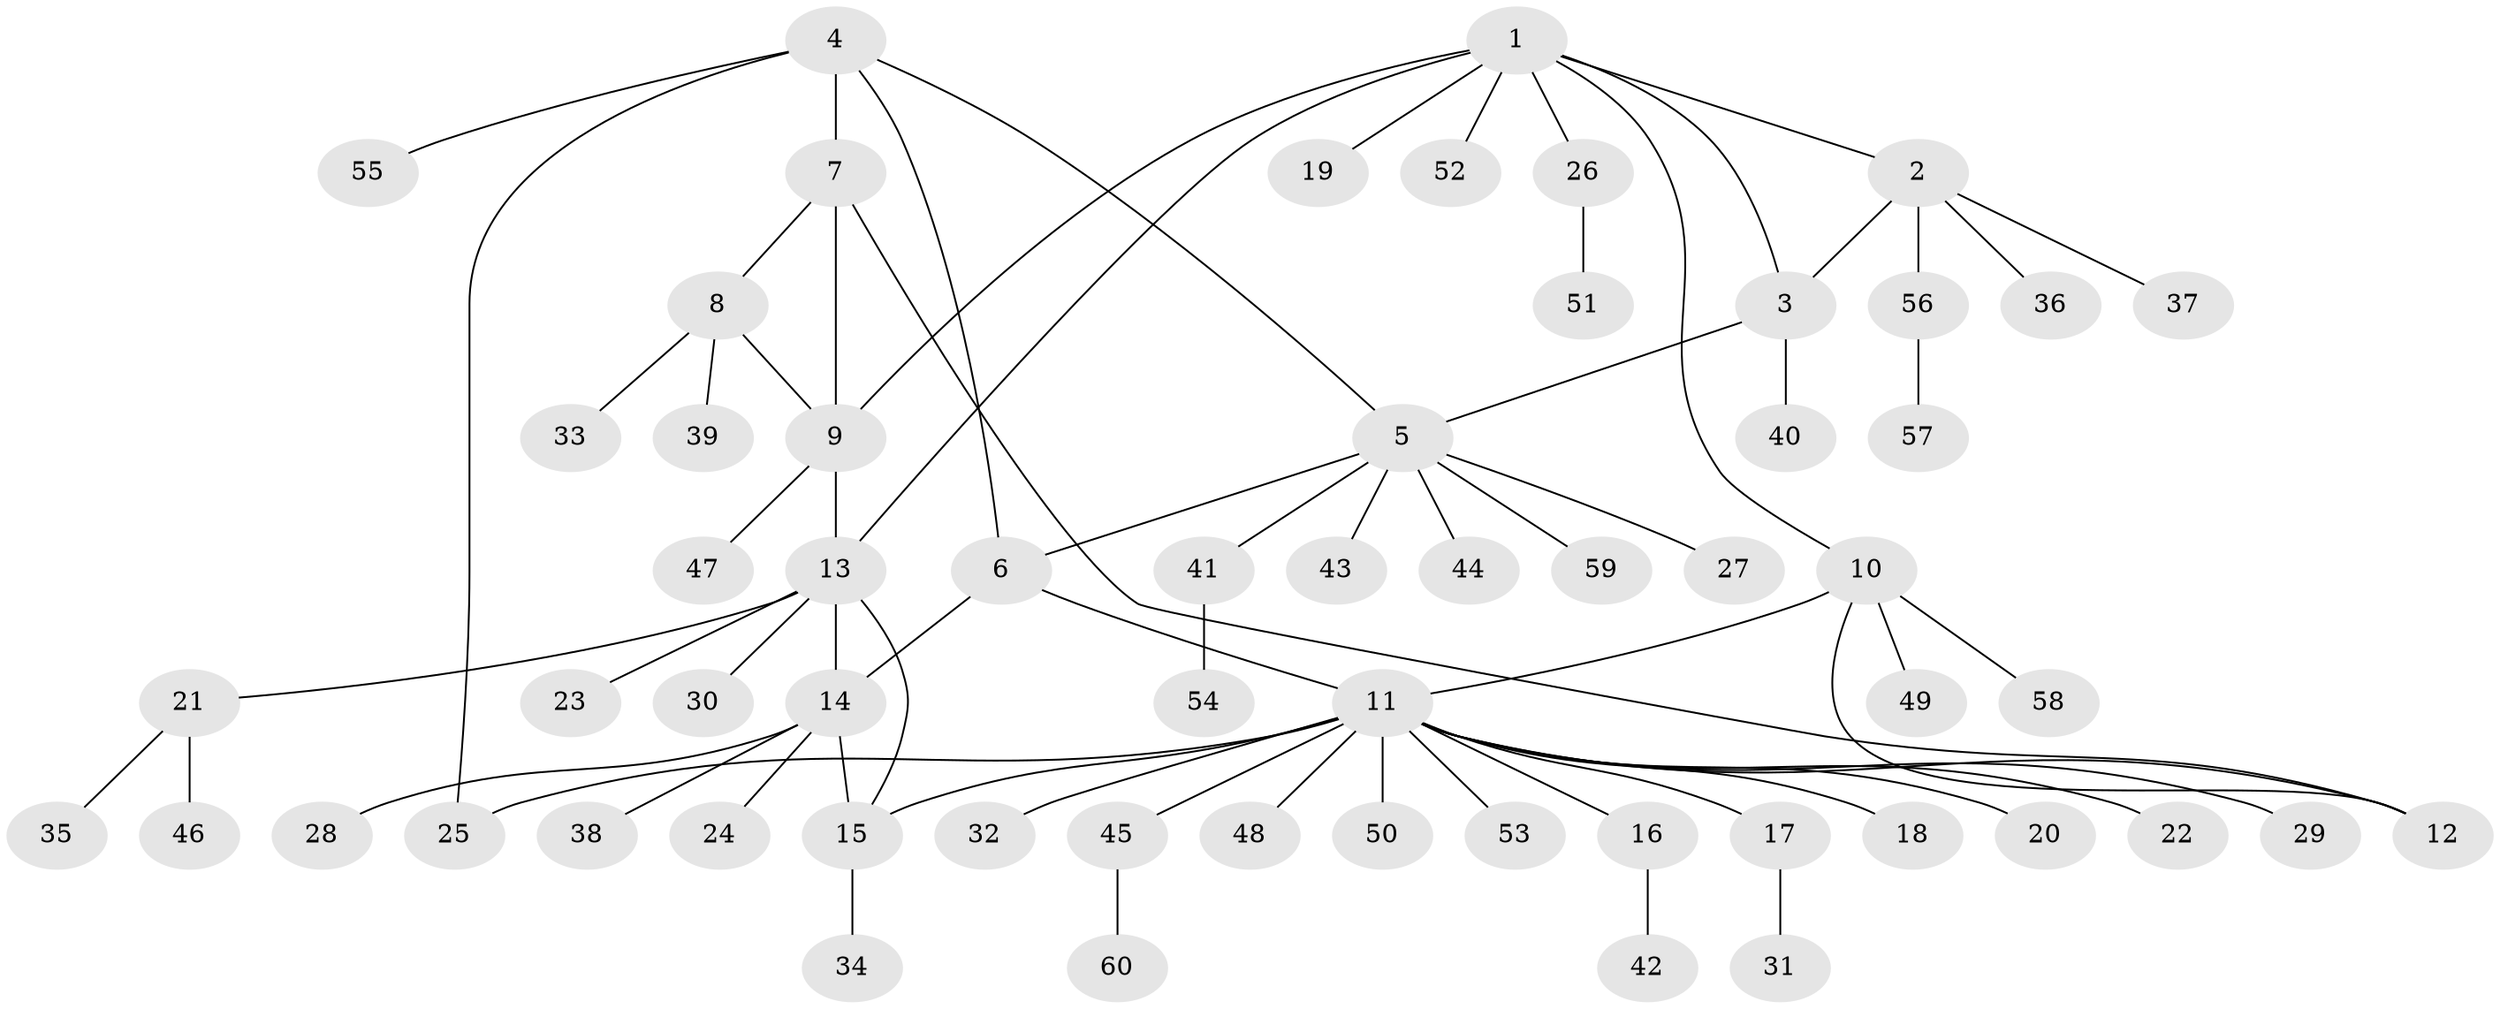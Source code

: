 // Generated by graph-tools (version 1.1) at 2025/02/03/09/25 03:02:43]
// undirected, 60 vertices, 71 edges
graph export_dot {
graph [start="1"]
  node [color=gray90,style=filled];
  1;
  2;
  3;
  4;
  5;
  6;
  7;
  8;
  9;
  10;
  11;
  12;
  13;
  14;
  15;
  16;
  17;
  18;
  19;
  20;
  21;
  22;
  23;
  24;
  25;
  26;
  27;
  28;
  29;
  30;
  31;
  32;
  33;
  34;
  35;
  36;
  37;
  38;
  39;
  40;
  41;
  42;
  43;
  44;
  45;
  46;
  47;
  48;
  49;
  50;
  51;
  52;
  53;
  54;
  55;
  56;
  57;
  58;
  59;
  60;
  1 -- 2;
  1 -- 3;
  1 -- 9;
  1 -- 10;
  1 -- 13;
  1 -- 19;
  1 -- 26;
  1 -- 52;
  2 -- 3;
  2 -- 36;
  2 -- 37;
  2 -- 56;
  3 -- 5;
  3 -- 40;
  4 -- 5;
  4 -- 6;
  4 -- 7;
  4 -- 25;
  4 -- 55;
  5 -- 6;
  5 -- 27;
  5 -- 41;
  5 -- 43;
  5 -- 44;
  5 -- 59;
  6 -- 11;
  6 -- 14;
  7 -- 8;
  7 -- 9;
  7 -- 12;
  8 -- 9;
  8 -- 33;
  8 -- 39;
  9 -- 13;
  9 -- 47;
  10 -- 11;
  10 -- 12;
  10 -- 49;
  10 -- 58;
  11 -- 12;
  11 -- 15;
  11 -- 16;
  11 -- 17;
  11 -- 18;
  11 -- 20;
  11 -- 22;
  11 -- 25;
  11 -- 29;
  11 -- 32;
  11 -- 45;
  11 -- 48;
  11 -- 50;
  11 -- 53;
  13 -- 14;
  13 -- 15;
  13 -- 21;
  13 -- 23;
  13 -- 30;
  14 -- 15;
  14 -- 24;
  14 -- 28;
  14 -- 38;
  15 -- 34;
  16 -- 42;
  17 -- 31;
  21 -- 35;
  21 -- 46;
  26 -- 51;
  41 -- 54;
  45 -- 60;
  56 -- 57;
}
